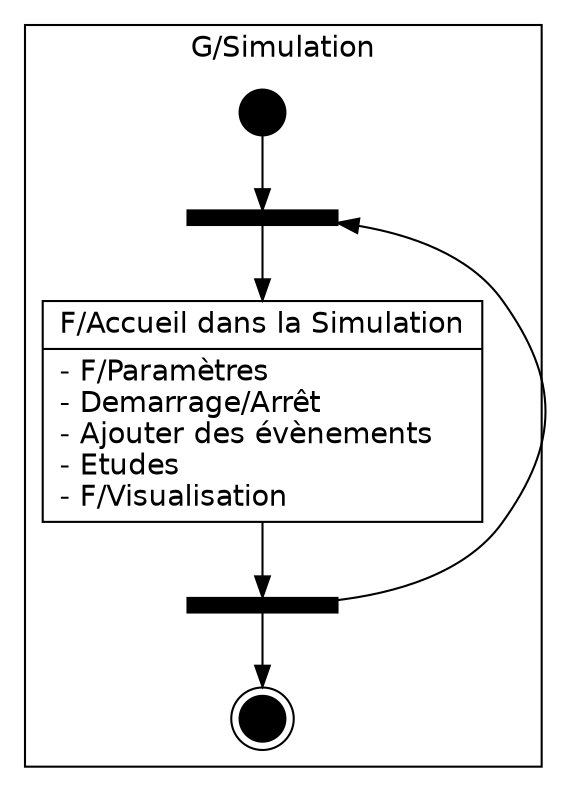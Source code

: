 digraph {
	
	fontname = "Bitstream Vera Sans"
	
	node [
		fontname = "Bitstream Vera Sans"
		shape = "record"
	]
	
	edge [
		fontname = "Bitstream Vera Sans"
	]

	subgraph clusterSimulation {
		label = "G/Simulation"
		
		begin [
			label = ""
			shape = circle
			style = filled
			fillcolor = "#000000"
			fixedsize = true
			width = 0.3
		]

		end [
			label = ""
			shape = doublecircle
			style = filled
			fillcolor = "#000000"
			fixedsize = true
			width = 0.3
		]
				
		up [
			label = ""
			shape = rectangle
			style = filled
			fillcolor = "#000000"
			fixedsize = true
			width = 1
			height = 0.1
		]
	
		down [
			label = ""
			shape = rectangle
			style = filled
			fillcolor = "#000000"
			fixedsize = true
			width = 1
			height = 0.1
		]
		
		AccueilSimulation [
			label = "{F/Accueil dans la Simulation|- F/Paramètres\l- Demarrage/Arrêt\l- Ajouter des évènements\l- Etudes\l- F/Visualisation\l}"
		]
		
	}

	begin -> up
	
	up -> AccueilSimulation -> down
	
	down -> up [ constraint = false ]
	down -> end
	
}